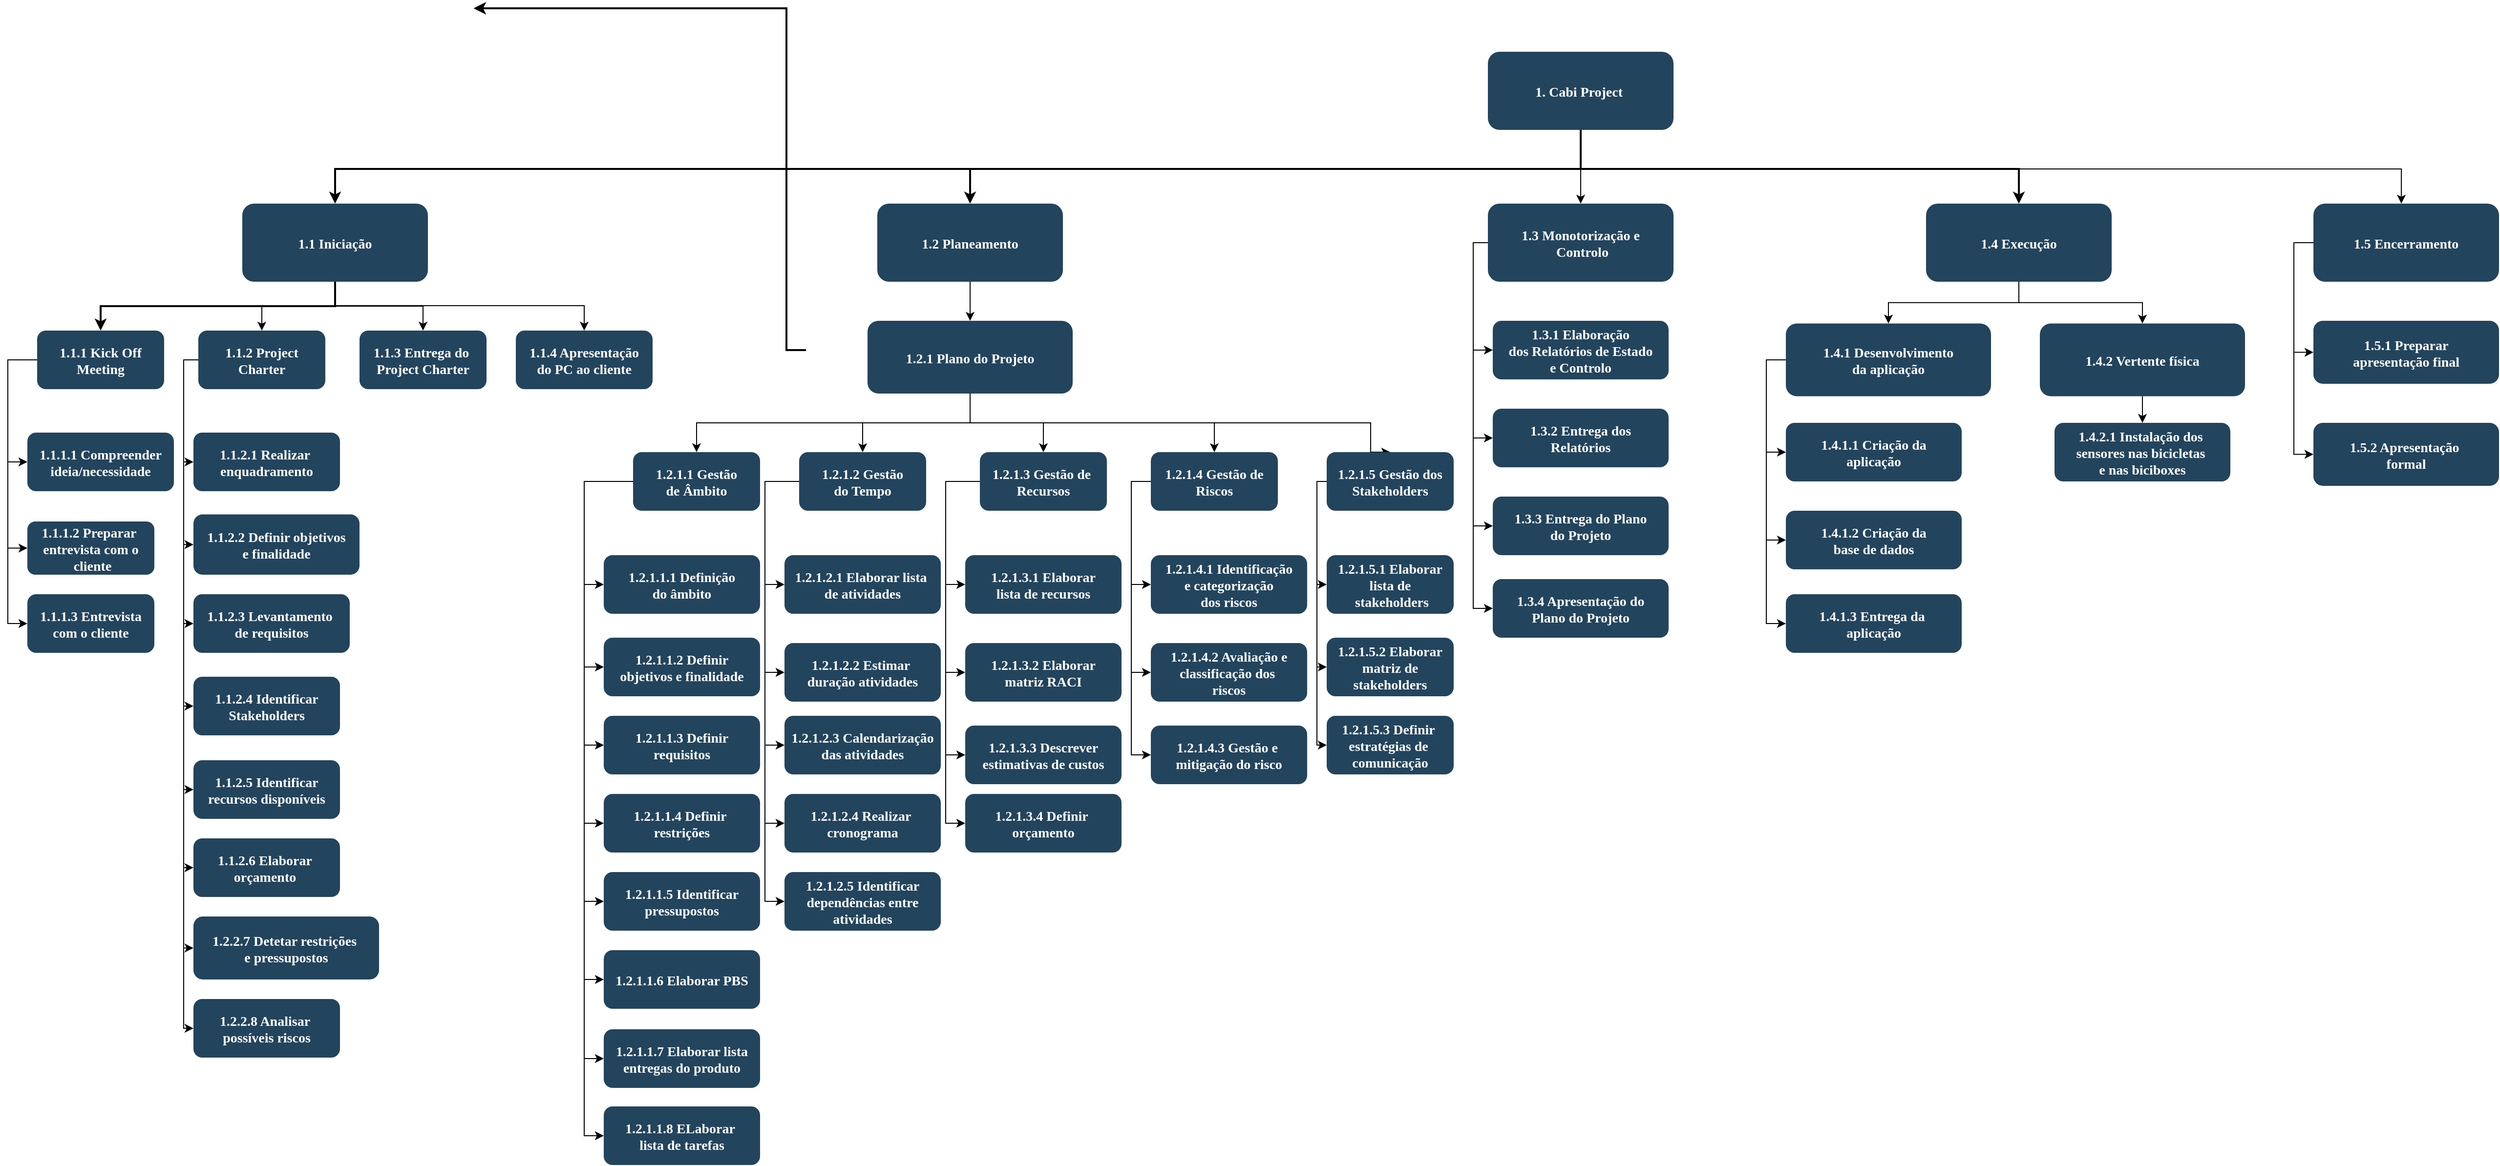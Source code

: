 <mxfile version="20.8.10" type="device"><diagram name="Page-1" id="2c0d36ab-eaac-3732-788b-9136903baeff"><mxGraphModel dx="7883.5" dy="2150" grid="1" gridSize="10" guides="1" tooltips="1" connect="1" arrows="1" fold="1" page="1" pageScale="1.5" pageWidth="1169" pageHeight="827" background="none" math="0" shadow="0"><root><mxCell id="0"/><mxCell id="1" parent="0"/><mxCell id="Doe4_CMh6vYcfHz1iTQW-128" style="edgeStyle=orthogonalEdgeStyle;rounded=0;orthogonalLoop=1;jettySize=auto;html=1;" edge="1" parent="1" source="2" target="10"><mxGeometry relative="1" as="geometry"/></mxCell><mxCell id="Doe4_CMh6vYcfHz1iTQW-129" style="edgeStyle=orthogonalEdgeStyle;rounded=0;orthogonalLoop=1;jettySize=auto;html=1;" edge="1" parent="1" source="2" target="Doe4_CMh6vYcfHz1iTQW-123"><mxGeometry relative="1" as="geometry"><Array as="points"><mxPoint x="1210" y="300"/><mxPoint x="2050" y="300"/></Array></mxGeometry></mxCell><mxCell id="2" value="1. Cabi Project " style="rounded=1;fillColor=#23445D;gradientColor=none;strokeColor=none;fontColor=#FFFFFF;fontStyle=1;fontFamily=Tahoma;fontSize=14" parent="1" vertex="1"><mxGeometry x="1115" y="180" width="190" height="80" as="geometry"/></mxCell><mxCell id="Doe4_CMh6vYcfHz1iTQW-246" style="edgeStyle=orthogonalEdgeStyle;rounded=0;orthogonalLoop=1;jettySize=auto;html=1;" edge="1" parent="1" source="4" target="Doe4_CMh6vYcfHz1iTQW-243"><mxGeometry relative="1" as="geometry"/></mxCell><mxCell id="Doe4_CMh6vYcfHz1iTQW-247" style="edgeStyle=orthogonalEdgeStyle;rounded=0;orthogonalLoop=1;jettySize=auto;html=1;" edge="1" parent="1" source="4" target="Doe4_CMh6vYcfHz1iTQW-242"><mxGeometry relative="1" as="geometry"/></mxCell><mxCell id="4" value="1.4 Execução" style="rounded=1;fillColor=#23445D;gradientColor=none;strokeColor=none;fontColor=#FFFFFF;fontStyle=1;fontFamily=Tahoma;fontSize=14" parent="1" vertex="1"><mxGeometry x="1563.5" y="335.5" width="190" height="80" as="geometry"/></mxCell><mxCell id="9" value="" style="edgeStyle=elbowEdgeStyle;elbow=vertical;strokeWidth=2;rounded=0" parent="1" source="2" target="4" edge="1"><mxGeometry x="337" y="215.5" width="100" height="100" as="geometry"><mxPoint x="337" y="315.5" as="sourcePoint"/><mxPoint x="437" y="215.5" as="targetPoint"/><Array as="points"><mxPoint x="1210" y="300"/><mxPoint x="1185" y="300"/><mxPoint x="1430" y="300"/></Array></mxGeometry></mxCell><mxCell id="Doe4_CMh6vYcfHz1iTQW-238" style="edgeStyle=orthogonalEdgeStyle;rounded=0;orthogonalLoop=1;jettySize=auto;html=1;entryX=0;entryY=0.5;entryDx=0;entryDy=0;" edge="1" parent="1" source="10" target="Doe4_CMh6vYcfHz1iTQW-237"><mxGeometry relative="1" as="geometry"><Array as="points"><mxPoint x="1100" y="375"/><mxPoint x="1100" y="750"/></Array></mxGeometry></mxCell><mxCell id="Doe4_CMh6vYcfHz1iTQW-239" style="edgeStyle=orthogonalEdgeStyle;rounded=0;orthogonalLoop=1;jettySize=auto;html=1;entryX=0;entryY=0.5;entryDx=0;entryDy=0;" edge="1" parent="1" source="10" target="41"><mxGeometry relative="1" as="geometry"><Array as="points"><mxPoint x="1100" y="375"/><mxPoint x="1100" y="485"/></Array></mxGeometry></mxCell><mxCell id="Doe4_CMh6vYcfHz1iTQW-240" style="edgeStyle=orthogonalEdgeStyle;rounded=0;orthogonalLoop=1;jettySize=auto;html=1;entryX=0;entryY=0.5;entryDx=0;entryDy=0;" edge="1" parent="1" source="10" target="42"><mxGeometry relative="1" as="geometry"><Array as="points"><mxPoint x="1100" y="375"/><mxPoint x="1100" y="576"/></Array></mxGeometry></mxCell><mxCell id="Doe4_CMh6vYcfHz1iTQW-241" style="edgeStyle=orthogonalEdgeStyle;rounded=0;orthogonalLoop=1;jettySize=auto;html=1;entryX=0;entryY=0.5;entryDx=0;entryDy=0;" edge="1" parent="1" source="10" target="43"><mxGeometry relative="1" as="geometry"><Array as="points"><mxPoint x="1100" y="375"/><mxPoint x="1100" y="666"/></Array></mxGeometry></mxCell><mxCell id="10" value="1.3 Monotorização e&#10; Controlo" style="rounded=1;fillColor=#23445D;gradientColor=none;strokeColor=none;fontColor=#FFFFFF;fontStyle=1;fontFamily=Tahoma;fontSize=14" parent="1" vertex="1"><mxGeometry x="1115" y="335.5" width="190" height="80" as="geometry"/></mxCell><mxCell id="Doe4_CMh6vYcfHz1iTQW-167" style="edgeStyle=orthogonalEdgeStyle;rounded=0;orthogonalLoop=1;jettySize=auto;html=1;" edge="1" parent="1" source="12" target="Doe4_CMh6vYcfHz1iTQW-166"><mxGeometry relative="1" as="geometry"/></mxCell><mxCell id="12" value="1.2 Planeamento" style="rounded=1;fillColor=#23445D;gradientColor=none;strokeColor=none;fontColor=#FFFFFF;fontStyle=1;fontFamily=Tahoma;fontSize=14" parent="1" vertex="1"><mxGeometry x="490.0" y="335.5" width="190" height="80" as="geometry"/></mxCell><mxCell id="Doe4_CMh6vYcfHz1iTQW-138" style="edgeStyle=orthogonalEdgeStyle;rounded=0;orthogonalLoop=1;jettySize=auto;html=1;" edge="1" parent="1" source="13" target="Doe4_CMh6vYcfHz1iTQW-137"><mxGeometry relative="1" as="geometry"><Array as="points"><mxPoint x="-65" y="440"/><mxPoint x="190" y="440"/></Array></mxGeometry></mxCell><mxCell id="Doe4_CMh6vYcfHz1iTQW-139" style="edgeStyle=orthogonalEdgeStyle;rounded=0;orthogonalLoop=1;jettySize=auto;html=1;" edge="1" parent="1" source="13" target="15"><mxGeometry relative="1" as="geometry"/></mxCell><mxCell id="Doe4_CMh6vYcfHz1iTQW-140" style="edgeStyle=orthogonalEdgeStyle;rounded=0;orthogonalLoop=1;jettySize=auto;html=1;entryX=0.5;entryY=0;entryDx=0;entryDy=0;" edge="1" parent="1" source="13" target="Doe4_CMh6vYcfHz1iTQW-136"><mxGeometry relative="1" as="geometry"/></mxCell><mxCell id="13" value="1.1 Iniciação" style="rounded=1;fillColor=#23445D;gradientColor=none;strokeColor=none;fontColor=#FFFFFF;fontStyle=1;fontFamily=Tahoma;fontSize=14" parent="1" vertex="1"><mxGeometry x="-160" y="335.5" width="190" height="80" as="geometry"/></mxCell><mxCell id="Doe4_CMh6vYcfHz1iTQW-144" style="edgeStyle=orthogonalEdgeStyle;rounded=0;orthogonalLoop=1;jettySize=auto;html=1;entryX=0;entryY=0.5;entryDx=0;entryDy=0;" edge="1" parent="1" source="14" target="Doe4_CMh6vYcfHz1iTQW-142"><mxGeometry relative="1" as="geometry"><Array as="points"><mxPoint x="-400" y="495"/><mxPoint x="-400" y="765"/></Array></mxGeometry></mxCell><mxCell id="Doe4_CMh6vYcfHz1iTQW-146" style="edgeStyle=orthogonalEdgeStyle;rounded=0;orthogonalLoop=1;jettySize=auto;html=1;entryX=0;entryY=0.5;entryDx=0;entryDy=0;" edge="1" parent="1" source="14" target="Doe4_CMh6vYcfHz1iTQW-141"><mxGeometry relative="1" as="geometry"><Array as="points"><mxPoint x="-400" y="495"/><mxPoint x="-400" y="600"/></Array></mxGeometry></mxCell><mxCell id="Doe4_CMh6vYcfHz1iTQW-147" style="edgeStyle=orthogonalEdgeStyle;rounded=0;orthogonalLoop=1;jettySize=auto;html=1;entryX=0;entryY=0.5;entryDx=0;entryDy=0;" edge="1" parent="1" source="14" target="Doe4_CMh6vYcfHz1iTQW-143"><mxGeometry relative="1" as="geometry"><Array as="points"><mxPoint x="-400" y="496"/><mxPoint x="-400" y="688"/></Array></mxGeometry></mxCell><mxCell id="14" value="1.1.1 Kick Off &#10;Meeting" style="rounded=1;fillColor=#23445D;gradientColor=none;strokeColor=none;fontColor=#FFFFFF;fontStyle=1;fontFamily=Tahoma;fontSize=14" parent="1" vertex="1"><mxGeometry x="-370" y="465.5" width="130" height="60" as="geometry"/></mxCell><mxCell id="Doe4_CMh6vYcfHz1iTQW-156" style="edgeStyle=orthogonalEdgeStyle;rounded=0;orthogonalLoop=1;jettySize=auto;html=1;entryX=0;entryY=0.5;entryDx=0;entryDy=0;" edge="1" parent="1" source="15" target="Doe4_CMh6vYcfHz1iTQW-148"><mxGeometry relative="1" as="geometry"><Array as="points"><mxPoint x="-220" y="496"/><mxPoint x="-220" y="600"/></Array></mxGeometry></mxCell><mxCell id="Doe4_CMh6vYcfHz1iTQW-157" style="edgeStyle=orthogonalEdgeStyle;rounded=0;orthogonalLoop=1;jettySize=auto;html=1;entryX=0;entryY=0.5;entryDx=0;entryDy=0;" edge="1" parent="1" source="15" target="Doe4_CMh6vYcfHz1iTQW-149"><mxGeometry relative="1" as="geometry"><Array as="points"><mxPoint x="-220" y="496"/><mxPoint x="-220" y="685"/></Array></mxGeometry></mxCell><mxCell id="Doe4_CMh6vYcfHz1iTQW-158" style="edgeStyle=orthogonalEdgeStyle;rounded=0;orthogonalLoop=1;jettySize=auto;html=1;entryX=0;entryY=0.5;entryDx=0;entryDy=0;" edge="1" parent="1" source="15" target="Doe4_CMh6vYcfHz1iTQW-150"><mxGeometry relative="1" as="geometry"><Array as="points"><mxPoint x="-220" y="496"/><mxPoint x="-220" y="766"/></Array></mxGeometry></mxCell><mxCell id="Doe4_CMh6vYcfHz1iTQW-159" style="edgeStyle=orthogonalEdgeStyle;rounded=0;orthogonalLoop=1;jettySize=auto;html=1;entryX=0;entryY=0.5;entryDx=0;entryDy=0;" edge="1" parent="1" source="15" target="Doe4_CMh6vYcfHz1iTQW-151"><mxGeometry relative="1" as="geometry"><Array as="points"><mxPoint x="-220" y="496"/><mxPoint x="-220" y="850"/></Array></mxGeometry></mxCell><mxCell id="Doe4_CMh6vYcfHz1iTQW-160" style="edgeStyle=orthogonalEdgeStyle;rounded=0;orthogonalLoop=1;jettySize=auto;html=1;entryX=0;entryY=0.5;entryDx=0;entryDy=0;" edge="1" parent="1" source="15" target="Doe4_CMh6vYcfHz1iTQW-152"><mxGeometry relative="1" as="geometry"><Array as="points"><mxPoint x="-220" y="496"/><mxPoint x="-220" y="936"/></Array></mxGeometry></mxCell><mxCell id="Doe4_CMh6vYcfHz1iTQW-161" style="edgeStyle=orthogonalEdgeStyle;rounded=0;orthogonalLoop=1;jettySize=auto;html=1;entryX=0;entryY=0.5;entryDx=0;entryDy=0;" edge="1" parent="1" source="15" target="Doe4_CMh6vYcfHz1iTQW-153"><mxGeometry relative="1" as="geometry"><Array as="points"><mxPoint x="-220" y="496"/><mxPoint x="-220" y="1016"/></Array></mxGeometry></mxCell><mxCell id="Doe4_CMh6vYcfHz1iTQW-162" style="edgeStyle=orthogonalEdgeStyle;rounded=0;orthogonalLoop=1;jettySize=auto;html=1;entryX=0;entryY=0.5;entryDx=0;entryDy=0;" edge="1" parent="1" source="15" target="Doe4_CMh6vYcfHz1iTQW-154"><mxGeometry relative="1" as="geometry"><Array as="points"><mxPoint x="-220" y="496"/><mxPoint x="-220" y="1098"/></Array></mxGeometry></mxCell><mxCell id="Doe4_CMh6vYcfHz1iTQW-163" style="edgeStyle=orthogonalEdgeStyle;rounded=0;orthogonalLoop=1;jettySize=auto;html=1;entryX=0;entryY=0.5;entryDx=0;entryDy=0;" edge="1" parent="1" source="15" target="Doe4_CMh6vYcfHz1iTQW-155"><mxGeometry relative="1" as="geometry"><Array as="points"><mxPoint x="-220" y="496"/><mxPoint x="-220" y="1180"/></Array></mxGeometry></mxCell><mxCell id="15" value="1.1.2 Project &#10;Charter" style="rounded=1;fillColor=#23445D;gradientColor=none;strokeColor=none;fontColor=#FFFFFF;fontStyle=1;fontFamily=Tahoma;fontSize=14" parent="1" vertex="1"><mxGeometry x="-205" y="465.5" width="130" height="60" as="geometry"/></mxCell><mxCell id="41" value="1.3.1 Elaboração&#10;dos Relatórios de Estado&#10;e Controlo" style="rounded=1;fillColor=#23445D;gradientColor=none;strokeColor=none;fontColor=#FFFFFF;fontStyle=1;fontFamily=Tahoma;fontSize=14" parent="1" vertex="1"><mxGeometry x="1120" y="455.5" width="180" height="60" as="geometry"/></mxCell><mxCell id="42" value="1.3.2 Entrega dos&#10;Relatórios" style="rounded=1;fillColor=#23445D;gradientColor=none;strokeColor=none;fontColor=#FFFFFF;fontStyle=1;fontFamily=Tahoma;fontSize=14" parent="1" vertex="1"><mxGeometry x="1120" y="545.5" width="180" height="60" as="geometry"/></mxCell><mxCell id="43" value="1.3.3 Entrega do Plano&#10;do Projeto" style="rounded=1;fillColor=#23445D;gradientColor=none;strokeColor=none;fontColor=#FFFFFF;fontStyle=1;fontFamily=Tahoma;fontSize=14" parent="1" vertex="1"><mxGeometry x="1120" y="635.5" width="180" height="60" as="geometry"/></mxCell><mxCell id="59" value="" style="edgeStyle=elbowEdgeStyle;elbow=vertical;strokeWidth=2;rounded=0" parent="1" source="2" target="12" edge="1"><mxGeometry x="347" y="225.5" width="100" height="100" as="geometry"><mxPoint x="862.0" y="275.5" as="sourcePoint"/><mxPoint x="1467.0" y="345.5" as="targetPoint"/><Array as="points"><mxPoint x="1070" y="300"/></Array></mxGeometry></mxCell><mxCell id="61" value="" style="edgeStyle=elbowEdgeStyle;elbow=vertical;strokeWidth=2;rounded=0" parent="1" target="13" edge="1"><mxGeometry x="-23" y="135.5" width="100" height="100" as="geometry"><mxPoint x="1210" y="280" as="sourcePoint"/><mxPoint x="77" y="135.5" as="targetPoint"/><Array as="points"><mxPoint x="1185" y="300"/></Array></mxGeometry></mxCell><mxCell id="62" value="" style="edgeStyle=elbowEdgeStyle;elbow=vertical;strokeWidth=2;rounded=0" parent="1" source="13" target="14" edge="1"><mxGeometry x="-23" y="135.5" width="100" height="100" as="geometry"><mxPoint x="-23" y="235.5" as="sourcePoint"/><mxPoint x="77" y="135.5" as="targetPoint"/></mxGeometry></mxCell><mxCell id="70" value="" style="edgeStyle=elbowEdgeStyle;elbow=horizontal;strokeWidth=2;rounded=0" parent="1" target="26" edge="1"><mxGeometry x="-23" y="135.5" width="100" height="100" as="geometry"><mxPoint x="417" y="485.5" as="sourcePoint"/><mxPoint x="77" y="135.5" as="targetPoint"/><Array as="points"><mxPoint x="397" y="535.5"/></Array></mxGeometry></mxCell><mxCell id="71" value="" style="edgeStyle=elbowEdgeStyle;elbow=horizontal;strokeWidth=2;rounded=0" parent="1" target="27" edge="1"><mxGeometry x="-23" y="135.5" width="100" height="100" as="geometry"><mxPoint x="417" y="485.5" as="sourcePoint"/><mxPoint x="77" y="135.5" as="targetPoint"/><Array as="points"><mxPoint x="397" y="575.5"/></Array></mxGeometry></mxCell><mxCell id="72" value="" style="edgeStyle=elbowEdgeStyle;elbow=horizontal;strokeWidth=2;rounded=0" parent="1" target="28" edge="1"><mxGeometry x="-23" y="135.5" width="100" height="100" as="geometry"><mxPoint x="417" y="485.5" as="sourcePoint"/><mxPoint x="77" y="135.5" as="targetPoint"/><Array as="points"><mxPoint x="397" y="615.5"/></Array></mxGeometry></mxCell><mxCell id="Doe4_CMh6vYcfHz1iTQW-259" style="edgeStyle=orthogonalEdgeStyle;rounded=0;orthogonalLoop=1;jettySize=auto;html=1;entryX=0;entryY=0.5;entryDx=0;entryDy=0;" edge="1" parent="1" source="Doe4_CMh6vYcfHz1iTQW-123" target="Doe4_CMh6vYcfHz1iTQW-256"><mxGeometry relative="1" as="geometry"><Array as="points"><mxPoint x="1940" y="375"/><mxPoint x="1940" y="488"/></Array></mxGeometry></mxCell><mxCell id="Doe4_CMh6vYcfHz1iTQW-260" style="edgeStyle=orthogonalEdgeStyle;rounded=0;orthogonalLoop=1;jettySize=auto;html=1;entryX=0;entryY=0.5;entryDx=0;entryDy=0;" edge="1" parent="1" source="Doe4_CMh6vYcfHz1iTQW-123" target="Doe4_CMh6vYcfHz1iTQW-258"><mxGeometry relative="1" as="geometry"><Array as="points"><mxPoint x="1940" y="375"/><mxPoint x="1940" y="592"/></Array></mxGeometry></mxCell><mxCell id="Doe4_CMh6vYcfHz1iTQW-123" value="1.5 Encerramento" style="rounded=1;fillColor=#23445D;gradientColor=none;strokeColor=none;fontColor=#FFFFFF;fontStyle=1;fontFamily=Tahoma;fontSize=14" vertex="1" parent="1"><mxGeometry x="1960.0" y="335.5" width="190" height="80" as="geometry"/></mxCell><mxCell id="Doe4_CMh6vYcfHz1iTQW-136" value="1.1.3 Entrega do &#10;Project Charter" style="rounded=1;fillColor=#23445D;gradientColor=none;strokeColor=none;fontColor=#FFFFFF;fontStyle=1;fontFamily=Tahoma;fontSize=14" vertex="1" parent="1"><mxGeometry x="-40" y="465.5" width="130" height="60" as="geometry"/></mxCell><mxCell id="Doe4_CMh6vYcfHz1iTQW-137" value="1.1.4 Apresentação&#10;do PC ao cliente" style="rounded=1;fillColor=#23445D;gradientColor=none;strokeColor=none;fontColor=#FFFFFF;fontStyle=1;fontFamily=Tahoma;fontSize=14" vertex="1" parent="1"><mxGeometry x="120" y="465.5" width="140" height="60" as="geometry"/></mxCell><mxCell id="Doe4_CMh6vYcfHz1iTQW-141" value="1.1.1.1 Compreender&#10;ideia/necessidade" style="rounded=1;fillColor=#23445D;gradientColor=none;strokeColor=none;fontColor=#FFFFFF;fontStyle=1;fontFamily=Tahoma;fontSize=14" vertex="1" parent="1"><mxGeometry x="-380" y="570" width="150" height="60" as="geometry"/></mxCell><mxCell id="Doe4_CMh6vYcfHz1iTQW-142" value="1.1.1.3 Entrevista&#10;com o cliente" style="rounded=1;fillColor=#23445D;gradientColor=none;strokeColor=none;fontColor=#FFFFFF;fontStyle=1;fontFamily=Tahoma;fontSize=14" vertex="1" parent="1"><mxGeometry x="-380" y="735.5" width="130" height="60" as="geometry"/></mxCell><mxCell id="Doe4_CMh6vYcfHz1iTQW-143" value="1.1.1.2 Preparar &#10;entrevista com o&#10; cliente" style="rounded=1;fillColor=#23445D;gradientColor=none;strokeColor=none;fontColor=#FFFFFF;fontStyle=1;fontFamily=Tahoma;fontSize=14" vertex="1" parent="1"><mxGeometry x="-380" y="661" width="130" height="54.5" as="geometry"/></mxCell><mxCell id="Doe4_CMh6vYcfHz1iTQW-148" value="1.1.2.1 Realizar &#10;enquadramento" style="rounded=1;fillColor=#23445D;gradientColor=none;strokeColor=none;fontColor=#FFFFFF;fontStyle=1;fontFamily=Tahoma;fontSize=14" vertex="1" parent="1"><mxGeometry x="-210" y="570" width="150" height="60" as="geometry"/></mxCell><mxCell id="Doe4_CMh6vYcfHz1iTQW-149" value="1.1.2.2 Definir objetivos&#10;e finalidade" style="rounded=1;fillColor=#23445D;gradientColor=none;strokeColor=none;fontColor=#FFFFFF;fontStyle=1;fontFamily=Tahoma;fontSize=14" vertex="1" parent="1"><mxGeometry x="-210" y="653.75" width="170" height="61.75" as="geometry"/></mxCell><mxCell id="Doe4_CMh6vYcfHz1iTQW-150" value="1.1.2.3 Levantamento &#10;de requisitos" style="rounded=1;fillColor=#23445D;gradientColor=none;strokeColor=none;fontColor=#FFFFFF;fontStyle=1;fontFamily=Tahoma;fontSize=14" vertex="1" parent="1"><mxGeometry x="-210" y="735.5" width="160" height="60" as="geometry"/></mxCell><mxCell id="Doe4_CMh6vYcfHz1iTQW-151" value="1.1.2.4 Identificar&#10;Stakeholders" style="rounded=1;fillColor=#23445D;gradientColor=none;strokeColor=none;fontColor=#FFFFFF;fontStyle=1;fontFamily=Tahoma;fontSize=14" vertex="1" parent="1"><mxGeometry x="-210" y="820" width="150" height="60" as="geometry"/></mxCell><mxCell id="Doe4_CMh6vYcfHz1iTQW-152" value="1.1.2.5 Identificar&#10;recursos disponíveis" style="rounded=1;fillColor=#23445D;gradientColor=none;strokeColor=none;fontColor=#FFFFFF;fontStyle=1;fontFamily=Tahoma;fontSize=14" vertex="1" parent="1"><mxGeometry x="-210" y="905.5" width="150" height="60" as="geometry"/></mxCell><mxCell id="Doe4_CMh6vYcfHz1iTQW-153" value="1.1.2.6 Elaborar &#10;orçamento " style="rounded=1;fillColor=#23445D;gradientColor=none;strokeColor=none;fontColor=#FFFFFF;fontStyle=1;fontFamily=Tahoma;fontSize=14" vertex="1" parent="1"><mxGeometry x="-210" y="985.5" width="150" height="60" as="geometry"/></mxCell><mxCell id="Doe4_CMh6vYcfHz1iTQW-154" value="1.2.2.7 Detetar restrições &#10;e pressupostos" style="rounded=1;fillColor=#23445D;gradientColor=none;strokeColor=none;fontColor=#FFFFFF;fontStyle=1;fontFamily=Tahoma;fontSize=14" vertex="1" parent="1"><mxGeometry x="-210" y="1065.5" width="190" height="64.5" as="geometry"/></mxCell><mxCell id="Doe4_CMh6vYcfHz1iTQW-155" value="1.2.2.8 Analisar &#10;possíveis riscos" style="rounded=1;fillColor=#23445D;gradientColor=none;strokeColor=none;fontColor=#FFFFFF;fontStyle=1;fontFamily=Tahoma;fontSize=14" vertex="1" parent="1"><mxGeometry x="-210" y="1150" width="150" height="60" as="geometry"/></mxCell><mxCell id="Doe4_CMh6vYcfHz1iTQW-174" style="edgeStyle=orthogonalEdgeStyle;rounded=0;orthogonalLoop=1;jettySize=auto;html=1;entryX=0.5;entryY=0;entryDx=0;entryDy=0;" edge="1" parent="1" source="Doe4_CMh6vYcfHz1iTQW-166" target="Doe4_CMh6vYcfHz1iTQW-173"><mxGeometry relative="1" as="geometry"><Array as="points"><mxPoint x="585" y="560"/><mxPoint x="305" y="560"/></Array></mxGeometry></mxCell><mxCell id="Doe4_CMh6vYcfHz1iTQW-176" style="edgeStyle=orthogonalEdgeStyle;rounded=0;orthogonalLoop=1;jettySize=auto;html=1;entryX=0.5;entryY=0;entryDx=0;entryDy=0;" edge="1" parent="1" source="Doe4_CMh6vYcfHz1iTQW-166" target="Doe4_CMh6vYcfHz1iTQW-168"><mxGeometry relative="1" as="geometry"/></mxCell><mxCell id="Doe4_CMh6vYcfHz1iTQW-177" style="edgeStyle=orthogonalEdgeStyle;rounded=0;orthogonalLoop=1;jettySize=auto;html=1;entryX=0.5;entryY=0;entryDx=0;entryDy=0;" edge="1" parent="1" source="Doe4_CMh6vYcfHz1iTQW-166" target="Doe4_CMh6vYcfHz1iTQW-169"><mxGeometry relative="1" as="geometry"/></mxCell><mxCell id="Doe4_CMh6vYcfHz1iTQW-214" style="edgeStyle=orthogonalEdgeStyle;rounded=0;orthogonalLoop=1;jettySize=auto;html=1;" edge="1" parent="1" source="Doe4_CMh6vYcfHz1iTQW-166" target="Doe4_CMh6vYcfHz1iTQW-170"><mxGeometry relative="1" as="geometry"><Array as="points"><mxPoint x="585" y="560"/><mxPoint x="835" y="560"/></Array></mxGeometry></mxCell><mxCell id="Doe4_CMh6vYcfHz1iTQW-215" style="edgeStyle=orthogonalEdgeStyle;rounded=0;orthogonalLoop=1;jettySize=auto;html=1;entryX=0.5;entryY=0;entryDx=0;entryDy=0;" edge="1" parent="1" source="Doe4_CMh6vYcfHz1iTQW-166" target="Doe4_CMh6vYcfHz1iTQW-171"><mxGeometry relative="1" as="geometry"><Array as="points"><mxPoint x="585" y="560"/><mxPoint x="995" y="560"/></Array></mxGeometry></mxCell><mxCell id="Doe4_CMh6vYcfHz1iTQW-166" value="1.2.1 Plano do Projeto" style="rounded=1;fillColor=#23445D;gradientColor=none;strokeColor=none;fontColor=#FFFFFF;fontStyle=1;fontFamily=Tahoma;fontSize=14" vertex="1" parent="1"><mxGeometry x="480" y="455.5" width="210" height="74.5" as="geometry"/></mxCell><mxCell id="Doe4_CMh6vYcfHz1iTQW-204" style="edgeStyle=orthogonalEdgeStyle;rounded=0;orthogonalLoop=1;jettySize=auto;html=1;entryX=0;entryY=0.5;entryDx=0;entryDy=0;" edge="1" parent="1" source="Doe4_CMh6vYcfHz1iTQW-168" target="Doe4_CMh6vYcfHz1iTQW-198"><mxGeometry relative="1" as="geometry"><Array as="points"><mxPoint x="375" y="620"/><mxPoint x="375" y="726"/></Array></mxGeometry></mxCell><mxCell id="Doe4_CMh6vYcfHz1iTQW-205" style="edgeStyle=orthogonalEdgeStyle;rounded=0;orthogonalLoop=1;jettySize=auto;html=1;entryX=0;entryY=0.5;entryDx=0;entryDy=0;" edge="1" parent="1" source="Doe4_CMh6vYcfHz1iTQW-168" target="Doe4_CMh6vYcfHz1iTQW-202"><mxGeometry relative="1" as="geometry"><Array as="points"><mxPoint x="375" y="620"/><mxPoint x="375" y="816"/></Array></mxGeometry></mxCell><mxCell id="Doe4_CMh6vYcfHz1iTQW-206" style="edgeStyle=orthogonalEdgeStyle;rounded=0;orthogonalLoop=1;jettySize=auto;html=1;entryX=0;entryY=0.5;entryDx=0;entryDy=0;" edge="1" parent="1" source="Doe4_CMh6vYcfHz1iTQW-168" target="Doe4_CMh6vYcfHz1iTQW-201"><mxGeometry relative="1" as="geometry"><Array as="points"><mxPoint x="375" y="620"/><mxPoint x="375" y="890"/></Array></mxGeometry></mxCell><mxCell id="Doe4_CMh6vYcfHz1iTQW-207" style="edgeStyle=orthogonalEdgeStyle;rounded=0;orthogonalLoop=1;jettySize=auto;html=1;entryX=0;entryY=0.5;entryDx=0;entryDy=0;" edge="1" parent="1" source="Doe4_CMh6vYcfHz1iTQW-168" target="Doe4_CMh6vYcfHz1iTQW-200"><mxGeometry relative="1" as="geometry"><Array as="points"><mxPoint x="375" y="620"/><mxPoint x="375" y="970"/></Array></mxGeometry></mxCell><mxCell id="Doe4_CMh6vYcfHz1iTQW-208" style="edgeStyle=orthogonalEdgeStyle;rounded=0;orthogonalLoop=1;jettySize=auto;html=1;entryX=0;entryY=0.5;entryDx=0;entryDy=0;" edge="1" parent="1" source="Doe4_CMh6vYcfHz1iTQW-168" target="Doe4_CMh6vYcfHz1iTQW-199"><mxGeometry relative="1" as="geometry"><Array as="points"><mxPoint x="375" y="620"/><mxPoint x="375" y="1050"/></Array></mxGeometry></mxCell><mxCell id="Doe4_CMh6vYcfHz1iTQW-168" value="1.2.1.2 Gestão&#10;do Tempo" style="rounded=1;fillColor=#23445D;gradientColor=none;strokeColor=none;fontColor=#FFFFFF;fontStyle=1;fontFamily=Tahoma;fontSize=14" vertex="1" parent="1"><mxGeometry x="410" y="590" width="130" height="60" as="geometry"/></mxCell><mxCell id="Doe4_CMh6vYcfHz1iTQW-216" style="edgeStyle=orthogonalEdgeStyle;rounded=0;orthogonalLoop=1;jettySize=auto;html=1;entryX=0;entryY=0.5;entryDx=0;entryDy=0;" edge="1" parent="1" source="Doe4_CMh6vYcfHz1iTQW-169" target="Doe4_CMh6vYcfHz1iTQW-212"><mxGeometry relative="1" as="geometry"><Array as="points"><mxPoint x="560" y="620"/><mxPoint x="560" y="726"/></Array></mxGeometry></mxCell><mxCell id="Doe4_CMh6vYcfHz1iTQW-217" style="edgeStyle=orthogonalEdgeStyle;rounded=0;orthogonalLoop=1;jettySize=auto;html=1;entryX=0;entryY=0.5;entryDx=0;entryDy=0;" edge="1" parent="1" source="Doe4_CMh6vYcfHz1iTQW-169" target="Doe4_CMh6vYcfHz1iTQW-211"><mxGeometry relative="1" as="geometry"><Array as="points"><mxPoint x="560" y="620"/><mxPoint x="560" y="816"/></Array></mxGeometry></mxCell><mxCell id="Doe4_CMh6vYcfHz1iTQW-219" style="edgeStyle=orthogonalEdgeStyle;rounded=0;orthogonalLoop=1;jettySize=auto;html=1;entryX=0;entryY=0.5;entryDx=0;entryDy=0;" edge="1" parent="1" source="Doe4_CMh6vYcfHz1iTQW-169" target="Doe4_CMh6vYcfHz1iTQW-210"><mxGeometry relative="1" as="geometry"><Array as="points"><mxPoint x="560" y="620"/><mxPoint x="560" y="900"/></Array></mxGeometry></mxCell><mxCell id="Doe4_CMh6vYcfHz1iTQW-220" style="edgeStyle=orthogonalEdgeStyle;rounded=0;orthogonalLoop=1;jettySize=auto;html=1;entryX=0;entryY=0.5;entryDx=0;entryDy=0;" edge="1" parent="1" source="Doe4_CMh6vYcfHz1iTQW-169" target="Doe4_CMh6vYcfHz1iTQW-209"><mxGeometry relative="1" as="geometry"><Array as="points"><mxPoint x="560" y="620"/><mxPoint x="560" y="970"/></Array></mxGeometry></mxCell><mxCell id="Doe4_CMh6vYcfHz1iTQW-169" value="1.2.1.3 Gestão de &#10;Recursos" style="rounded=1;fillColor=#23445D;gradientColor=none;strokeColor=none;fontColor=#FFFFFF;fontStyle=1;fontFamily=Tahoma;fontSize=14" vertex="1" parent="1"><mxGeometry x="595" y="590" width="130" height="60" as="geometry"/></mxCell><mxCell id="Doe4_CMh6vYcfHz1iTQW-224" style="edgeStyle=orthogonalEdgeStyle;rounded=0;orthogonalLoop=1;jettySize=auto;html=1;entryX=0;entryY=0.5;entryDx=0;entryDy=0;" edge="1" parent="1" source="Doe4_CMh6vYcfHz1iTQW-170" target="Doe4_CMh6vYcfHz1iTQW-223"><mxGeometry relative="1" as="geometry"><Array as="points"><mxPoint x="750" y="620"/><mxPoint x="750" y="726"/></Array></mxGeometry></mxCell><mxCell id="Doe4_CMh6vYcfHz1iTQW-225" style="edgeStyle=orthogonalEdgeStyle;rounded=0;orthogonalLoop=1;jettySize=auto;html=1;entryX=0;entryY=0.5;entryDx=0;entryDy=0;" edge="1" parent="1" source="Doe4_CMh6vYcfHz1iTQW-170" target="Doe4_CMh6vYcfHz1iTQW-222"><mxGeometry relative="1" as="geometry"><Array as="points"><mxPoint x="750" y="620"/><mxPoint x="750" y="816"/></Array></mxGeometry></mxCell><mxCell id="Doe4_CMh6vYcfHz1iTQW-227" style="edgeStyle=orthogonalEdgeStyle;rounded=0;orthogonalLoop=1;jettySize=auto;html=1;entryX=0;entryY=0.5;entryDx=0;entryDy=0;" edge="1" parent="1" source="Doe4_CMh6vYcfHz1iTQW-170" target="Doe4_CMh6vYcfHz1iTQW-221"><mxGeometry relative="1" as="geometry"><Array as="points"><mxPoint x="750" y="620"/><mxPoint x="750" y="900"/></Array></mxGeometry></mxCell><mxCell id="Doe4_CMh6vYcfHz1iTQW-170" value="1.2.1.4 Gestão de&#10;Riscos" style="rounded=1;fillColor=#23445D;gradientColor=none;strokeColor=none;fontColor=#FFFFFF;fontStyle=1;fontFamily=Tahoma;fontSize=14" vertex="1" parent="1"><mxGeometry x="770" y="590" width="130" height="60" as="geometry"/></mxCell><mxCell id="Doe4_CMh6vYcfHz1iTQW-232" style="edgeStyle=orthogonalEdgeStyle;rounded=0;orthogonalLoop=1;jettySize=auto;html=1;entryX=0;entryY=0.5;entryDx=0;entryDy=0;" edge="1" parent="1" source="Doe4_CMh6vYcfHz1iTQW-171" target="Doe4_CMh6vYcfHz1iTQW-228"><mxGeometry relative="1" as="geometry"><Array as="points"><mxPoint x="940" y="620"/><mxPoint x="940" y="726"/></Array></mxGeometry></mxCell><mxCell id="Doe4_CMh6vYcfHz1iTQW-233" style="edgeStyle=orthogonalEdgeStyle;rounded=0;orthogonalLoop=1;jettySize=auto;html=1;entryX=0;entryY=0.5;entryDx=0;entryDy=0;" edge="1" parent="1" source="Doe4_CMh6vYcfHz1iTQW-171" target="Doe4_CMh6vYcfHz1iTQW-229"><mxGeometry relative="1" as="geometry"><Array as="points"><mxPoint x="940" y="620"/><mxPoint x="940" y="810"/></Array></mxGeometry></mxCell><mxCell id="Doe4_CMh6vYcfHz1iTQW-235" style="edgeStyle=orthogonalEdgeStyle;rounded=0;orthogonalLoop=1;jettySize=auto;html=1;entryX=0;entryY=0.5;entryDx=0;entryDy=0;" edge="1" parent="1" source="Doe4_CMh6vYcfHz1iTQW-171" target="Doe4_CMh6vYcfHz1iTQW-230"><mxGeometry relative="1" as="geometry"><Array as="points"><mxPoint x="940" y="620"/><mxPoint x="940" y="890"/></Array></mxGeometry></mxCell><mxCell id="Doe4_CMh6vYcfHz1iTQW-171" value="1.2.1.5 Gestão dos&#10;Stakeholders" style="rounded=1;fillColor=#23445D;gradientColor=none;strokeColor=none;fontColor=#FFFFFF;fontStyle=1;fontFamily=Tahoma;fontSize=14" vertex="1" parent="1"><mxGeometry x="950" y="590" width="130" height="60" as="geometry"/></mxCell><mxCell id="Doe4_CMh6vYcfHz1iTQW-189" style="edgeStyle=orthogonalEdgeStyle;rounded=0;orthogonalLoop=1;jettySize=auto;html=1;entryX=0;entryY=0.5;entryDx=0;entryDy=0;" edge="1" parent="1" source="Doe4_CMh6vYcfHz1iTQW-173" target="Doe4_CMh6vYcfHz1iTQW-180"><mxGeometry relative="1" as="geometry"><Array as="points"><mxPoint x="190" y="620"/><mxPoint x="190" y="726"/></Array></mxGeometry></mxCell><mxCell id="Doe4_CMh6vYcfHz1iTQW-191" style="edgeStyle=orthogonalEdgeStyle;rounded=0;orthogonalLoop=1;jettySize=auto;html=1;entryX=0;entryY=0.5;entryDx=0;entryDy=0;" edge="1" parent="1" source="Doe4_CMh6vYcfHz1iTQW-173" target="Doe4_CMh6vYcfHz1iTQW-181"><mxGeometry relative="1" as="geometry"><Array as="points"><mxPoint x="190" y="620"/><mxPoint x="190" y="810"/></Array></mxGeometry></mxCell><mxCell id="Doe4_CMh6vYcfHz1iTQW-192" style="edgeStyle=orthogonalEdgeStyle;rounded=0;orthogonalLoop=1;jettySize=auto;html=1;entryX=0;entryY=0.5;entryDx=0;entryDy=0;" edge="1" parent="1" source="Doe4_CMh6vYcfHz1iTQW-173" target="Doe4_CMh6vYcfHz1iTQW-182"><mxGeometry relative="1" as="geometry"><Array as="points"><mxPoint x="190" y="620"/><mxPoint x="190" y="890"/></Array></mxGeometry></mxCell><mxCell id="Doe4_CMh6vYcfHz1iTQW-193" style="edgeStyle=orthogonalEdgeStyle;rounded=0;orthogonalLoop=1;jettySize=auto;html=1;entryX=0;entryY=0.5;entryDx=0;entryDy=0;" edge="1" parent="1" source="Doe4_CMh6vYcfHz1iTQW-173" target="Doe4_CMh6vYcfHz1iTQW-183"><mxGeometry relative="1" as="geometry"><Array as="points"><mxPoint x="190" y="620"/><mxPoint x="190" y="970"/></Array></mxGeometry></mxCell><mxCell id="Doe4_CMh6vYcfHz1iTQW-194" style="edgeStyle=orthogonalEdgeStyle;rounded=0;orthogonalLoop=1;jettySize=auto;html=1;entryX=0;entryY=0.5;entryDx=0;entryDy=0;" edge="1" parent="1" source="Doe4_CMh6vYcfHz1iTQW-173" target="Doe4_CMh6vYcfHz1iTQW-184"><mxGeometry relative="1" as="geometry"><Array as="points"><mxPoint x="190" y="620"/><mxPoint x="190" y="1050"/></Array></mxGeometry></mxCell><mxCell id="Doe4_CMh6vYcfHz1iTQW-195" style="edgeStyle=orthogonalEdgeStyle;rounded=0;orthogonalLoop=1;jettySize=auto;html=1;entryX=0;entryY=0.5;entryDx=0;entryDy=0;" edge="1" parent="1" source="Doe4_CMh6vYcfHz1iTQW-173" target="Doe4_CMh6vYcfHz1iTQW-185"><mxGeometry relative="1" as="geometry"><Array as="points"><mxPoint x="190" y="620"/><mxPoint x="190" y="1130"/></Array></mxGeometry></mxCell><mxCell id="Doe4_CMh6vYcfHz1iTQW-196" style="edgeStyle=orthogonalEdgeStyle;rounded=0;orthogonalLoop=1;jettySize=auto;html=1;entryX=0;entryY=0.5;entryDx=0;entryDy=0;" edge="1" parent="1" source="Doe4_CMh6vYcfHz1iTQW-173" target="Doe4_CMh6vYcfHz1iTQW-187"><mxGeometry relative="1" as="geometry"><Array as="points"><mxPoint x="190" y="620"/><mxPoint x="190" y="1211"/></Array></mxGeometry></mxCell><mxCell id="Doe4_CMh6vYcfHz1iTQW-197" style="edgeStyle=orthogonalEdgeStyle;rounded=0;orthogonalLoop=1;jettySize=auto;html=1;entryX=0;entryY=0.5;entryDx=0;entryDy=0;" edge="1" parent="1" source="Doe4_CMh6vYcfHz1iTQW-173" target="Doe4_CMh6vYcfHz1iTQW-186"><mxGeometry relative="1" as="geometry"><Array as="points"><mxPoint x="190" y="620"/><mxPoint x="190" y="1290"/></Array></mxGeometry></mxCell><mxCell id="Doe4_CMh6vYcfHz1iTQW-173" value="1.2.1.1 Gestão&#10;de Âmbito" style="rounded=1;fillColor=#23445D;gradientColor=none;strokeColor=none;fontColor=#FFFFFF;fontStyle=1;fontFamily=Tahoma;fontSize=14" vertex="1" parent="1"><mxGeometry x="240" y="590" width="130" height="60" as="geometry"/></mxCell><mxCell id="Doe4_CMh6vYcfHz1iTQW-180" value="1.2.1.1.1 Definição&#10;do âmbito" style="rounded=1;fillColor=#23445D;gradientColor=none;strokeColor=none;fontColor=#FFFFFF;fontStyle=1;fontFamily=Tahoma;fontSize=14" vertex="1" parent="1"><mxGeometry x="210" y="695.5" width="160" height="60" as="geometry"/></mxCell><mxCell id="Doe4_CMh6vYcfHz1iTQW-181" value="1.2.1.1.2 Definir&#10;objetivos e finalidade" style="rounded=1;fillColor=#23445D;gradientColor=none;strokeColor=none;fontColor=#FFFFFF;fontStyle=1;fontFamily=Tahoma;fontSize=14" vertex="1" parent="1"><mxGeometry x="210" y="780" width="160" height="60" as="geometry"/></mxCell><mxCell id="Doe4_CMh6vYcfHz1iTQW-182" value="1.2.1.1.3 Definir &#10;requisitos" style="rounded=1;fillColor=#23445D;gradientColor=none;strokeColor=none;fontColor=#FFFFFF;fontStyle=1;fontFamily=Tahoma;fontSize=14" vertex="1" parent="1"><mxGeometry x="210" y="860" width="160" height="60" as="geometry"/></mxCell><mxCell id="Doe4_CMh6vYcfHz1iTQW-183" value="1.2.1.1.4 Definir &#10;restrições" style="rounded=1;fillColor=#23445D;gradientColor=none;strokeColor=none;fontColor=#FFFFFF;fontStyle=1;fontFamily=Tahoma;fontSize=14" vertex="1" parent="1"><mxGeometry x="210" y="940" width="160" height="60" as="geometry"/></mxCell><mxCell id="Doe4_CMh6vYcfHz1iTQW-184" value="1.2.1.1.5 Identificar&#10;pressupostos" style="rounded=1;fillColor=#23445D;gradientColor=none;strokeColor=none;fontColor=#FFFFFF;fontStyle=1;fontFamily=Tahoma;fontSize=14" vertex="1" parent="1"><mxGeometry x="210" y="1020" width="160" height="60" as="geometry"/></mxCell><mxCell id="Doe4_CMh6vYcfHz1iTQW-185" value="1.2.1.1.6 Elaborar PBS" style="rounded=1;fillColor=#23445D;gradientColor=none;strokeColor=none;fontColor=#FFFFFF;fontStyle=1;fontFamily=Tahoma;fontSize=14" vertex="1" parent="1"><mxGeometry x="210" y="1100" width="160" height="60" as="geometry"/></mxCell><mxCell id="Doe4_CMh6vYcfHz1iTQW-186" value="1.2.1.1.8 ELaborar &#10;lista de tarefas" style="rounded=1;fillColor=#23445D;gradientColor=none;strokeColor=none;fontColor=#FFFFFF;fontStyle=1;fontFamily=Tahoma;fontSize=14" vertex="1" parent="1"><mxGeometry x="210" y="1260" width="160" height="60" as="geometry"/></mxCell><mxCell id="Doe4_CMh6vYcfHz1iTQW-187" value="1.2.1.1.7 Elaborar lista&#10;entregas do produto" style="rounded=1;fillColor=#23445D;gradientColor=none;strokeColor=none;fontColor=#FFFFFF;fontStyle=1;fontFamily=Tahoma;fontSize=14" vertex="1" parent="1"><mxGeometry x="210" y="1181" width="160" height="60" as="geometry"/></mxCell><mxCell id="Doe4_CMh6vYcfHz1iTQW-198" value="1.2.1.2.1 Elaborar lista &#10;de atividades" style="rounded=1;fillColor=#23445D;gradientColor=none;strokeColor=none;fontColor=#FFFFFF;fontStyle=1;fontFamily=Tahoma;fontSize=14" vertex="1" parent="1"><mxGeometry x="395" y="695.5" width="160" height="60" as="geometry"/></mxCell><mxCell id="Doe4_CMh6vYcfHz1iTQW-199" value="1.2.1.2.5 Identificar&#10;dependências entre&#10;atividades" style="rounded=1;fillColor=#23445D;gradientColor=none;strokeColor=none;fontColor=#FFFFFF;fontStyle=1;fontFamily=Tahoma;fontSize=14" vertex="1" parent="1"><mxGeometry x="395" y="1020" width="160" height="60" as="geometry"/></mxCell><mxCell id="Doe4_CMh6vYcfHz1iTQW-200" value="1.2.1.2.4 Realizar &#10;cronograma" style="rounded=1;fillColor=#23445D;gradientColor=none;strokeColor=none;fontColor=#FFFFFF;fontStyle=1;fontFamily=Tahoma;fontSize=14" vertex="1" parent="1"><mxGeometry x="395" y="940" width="160" height="60" as="geometry"/></mxCell><mxCell id="Doe4_CMh6vYcfHz1iTQW-201" value="1.2.1.2.3 Calendarização&#10;das atividades" style="rounded=1;fillColor=#23445D;gradientColor=none;strokeColor=none;fontColor=#FFFFFF;fontStyle=1;fontFamily=Tahoma;fontSize=14" vertex="1" parent="1"><mxGeometry x="395" y="860" width="160" height="60" as="geometry"/></mxCell><mxCell id="Doe4_CMh6vYcfHz1iTQW-202" value="1.2.1.2.2 Estimar &#10;duração atividades" style="rounded=1;fillColor=#23445D;gradientColor=none;strokeColor=none;fontColor=#FFFFFF;fontStyle=1;fontFamily=Tahoma;fontSize=14" vertex="1" parent="1"><mxGeometry x="395" y="785.5" width="160" height="60" as="geometry"/></mxCell><mxCell id="Doe4_CMh6vYcfHz1iTQW-209" value="1.2.1.3.4 Definir &#10;orçamento" style="rounded=1;fillColor=#23445D;gradientColor=none;strokeColor=none;fontColor=#FFFFFF;fontStyle=1;fontFamily=Tahoma;fontSize=14" vertex="1" parent="1"><mxGeometry x="580" y="940" width="160" height="60" as="geometry"/></mxCell><mxCell id="Doe4_CMh6vYcfHz1iTQW-210" value="1.2.1.3.3 Descrever&#10;estimativas de custos" style="rounded=1;fillColor=#23445D;gradientColor=none;strokeColor=none;fontColor=#FFFFFF;fontStyle=1;fontFamily=Tahoma;fontSize=14" vertex="1" parent="1"><mxGeometry x="580" y="870" width="160" height="60" as="geometry"/></mxCell><mxCell id="Doe4_CMh6vYcfHz1iTQW-211" value="1.2.1.3.2 Elaborar &#10;matriz RACI" style="rounded=1;fillColor=#23445D;gradientColor=none;strokeColor=none;fontColor=#FFFFFF;fontStyle=1;fontFamily=Tahoma;fontSize=14" vertex="1" parent="1"><mxGeometry x="580" y="785.5" width="160" height="60" as="geometry"/></mxCell><mxCell id="Doe4_CMh6vYcfHz1iTQW-212" value="1.2.1.3.1 Elaborar&#10;lista de recursos" style="rounded=1;fillColor=#23445D;gradientColor=none;strokeColor=none;fontColor=#FFFFFF;fontStyle=1;fontFamily=Tahoma;fontSize=14" vertex="1" parent="1"><mxGeometry x="580" y="695.5" width="160" height="60" as="geometry"/></mxCell><mxCell id="Doe4_CMh6vYcfHz1iTQW-221" value="1.2.1.4.3 Gestão e &#10;mitigação do risco" style="rounded=1;fillColor=#23445D;gradientColor=none;strokeColor=none;fontColor=#FFFFFF;fontStyle=1;fontFamily=Tahoma;fontSize=14" vertex="1" parent="1"><mxGeometry x="770" y="870" width="160" height="60" as="geometry"/></mxCell><mxCell id="Doe4_CMh6vYcfHz1iTQW-222" value="1.2.1.4.2 Avaliação e&#10;classificação dos &#10;riscos" style="rounded=1;fillColor=#23445D;gradientColor=none;strokeColor=none;fontColor=#FFFFFF;fontStyle=1;fontFamily=Tahoma;fontSize=14" vertex="1" parent="1"><mxGeometry x="770" y="785.5" width="160" height="60" as="geometry"/></mxCell><mxCell id="Doe4_CMh6vYcfHz1iTQW-223" value="1.2.1.4.1 Identificação&#10;e categorização&#10;dos riscos" style="rounded=1;fillColor=#23445D;gradientColor=none;strokeColor=none;fontColor=#FFFFFF;fontStyle=1;fontFamily=Tahoma;fontSize=14" vertex="1" parent="1"><mxGeometry x="770" y="695.5" width="160" height="60" as="geometry"/></mxCell><mxCell id="Doe4_CMh6vYcfHz1iTQW-228" value="1.2.1.5.1 Elaborar&#10;lista de&#10; stakeholders" style="rounded=1;fillColor=#23445D;gradientColor=none;strokeColor=none;fontColor=#FFFFFF;fontStyle=1;fontFamily=Tahoma;fontSize=14" vertex="1" parent="1"><mxGeometry x="950" y="695.5" width="130" height="60" as="geometry"/></mxCell><mxCell id="Doe4_CMh6vYcfHz1iTQW-229" value="1.2.1.5.2 Elaborar&#10;matriz de&#10;stakeholders" style="rounded=1;fillColor=#23445D;gradientColor=none;strokeColor=none;fontColor=#FFFFFF;fontStyle=1;fontFamily=Tahoma;fontSize=14" vertex="1" parent="1"><mxGeometry x="950" y="780" width="130" height="60" as="geometry"/></mxCell><mxCell id="Doe4_CMh6vYcfHz1iTQW-230" value="1.2.1.5.3 Definir &#10;estratégias de &#10;comunicação" style="rounded=1;fillColor=#23445D;gradientColor=none;strokeColor=none;fontColor=#FFFFFF;fontStyle=1;fontFamily=Tahoma;fontSize=14" vertex="1" parent="1"><mxGeometry x="950" y="860" width="130" height="60" as="geometry"/></mxCell><mxCell id="Doe4_CMh6vYcfHz1iTQW-237" value="1.3.4 Apresentação do&#10;Plano do Projeto" style="rounded=1;fillColor=#23445D;gradientColor=none;strokeColor=none;fontColor=#FFFFFF;fontStyle=1;fontFamily=Tahoma;fontSize=14" vertex="1" parent="1"><mxGeometry x="1120" y="720" width="180" height="60" as="geometry"/></mxCell><mxCell id="Doe4_CMh6vYcfHz1iTQW-252" style="edgeStyle=orthogonalEdgeStyle;rounded=0;orthogonalLoop=1;jettySize=auto;html=1;entryX=0;entryY=0.5;entryDx=0;entryDy=0;" edge="1" parent="1" source="Doe4_CMh6vYcfHz1iTQW-242" target="Doe4_CMh6vYcfHz1iTQW-248"><mxGeometry relative="1" as="geometry"><Array as="points"><mxPoint x="1400" y="496"/><mxPoint x="1400" y="590"/></Array></mxGeometry></mxCell><mxCell id="Doe4_CMh6vYcfHz1iTQW-253" style="edgeStyle=orthogonalEdgeStyle;rounded=0;orthogonalLoop=1;jettySize=auto;html=1;entryX=0;entryY=0.5;entryDx=0;entryDy=0;" edge="1" parent="1" source="Doe4_CMh6vYcfHz1iTQW-242" target="Doe4_CMh6vYcfHz1iTQW-249"><mxGeometry relative="1" as="geometry"><Array as="points"><mxPoint x="1400" y="496"/><mxPoint x="1400" y="680"/></Array></mxGeometry></mxCell><mxCell id="Doe4_CMh6vYcfHz1iTQW-254" style="edgeStyle=orthogonalEdgeStyle;rounded=0;orthogonalLoop=1;jettySize=auto;html=1;entryX=0;entryY=0.5;entryDx=0;entryDy=0;" edge="1" parent="1" source="Doe4_CMh6vYcfHz1iTQW-242" target="Doe4_CMh6vYcfHz1iTQW-250"><mxGeometry relative="1" as="geometry"><Array as="points"><mxPoint x="1400" y="496"/><mxPoint x="1400" y="766"/></Array></mxGeometry></mxCell><mxCell id="Doe4_CMh6vYcfHz1iTQW-242" value="1.4.1 Desenvolvimento&#10;da aplicação" style="rounded=1;fillColor=#23445D;gradientColor=none;strokeColor=none;fontColor=#FFFFFF;fontStyle=1;fontFamily=Tahoma;fontSize=14" vertex="1" parent="1"><mxGeometry x="1420" y="458.25" width="210" height="74.5" as="geometry"/></mxCell><mxCell id="Doe4_CMh6vYcfHz1iTQW-255" value="" style="edgeStyle=orthogonalEdgeStyle;rounded=0;orthogonalLoop=1;jettySize=auto;html=1;" edge="1" parent="1" source="Doe4_CMh6vYcfHz1iTQW-243" target="Doe4_CMh6vYcfHz1iTQW-251"><mxGeometry relative="1" as="geometry"/></mxCell><mxCell id="Doe4_CMh6vYcfHz1iTQW-243" value="1.4.2 Vertente física" style="rounded=1;fillColor=#23445D;gradientColor=none;strokeColor=none;fontColor=#FFFFFF;fontStyle=1;fontFamily=Tahoma;fontSize=14" vertex="1" parent="1"><mxGeometry x="1680" y="458.25" width="210" height="74.5" as="geometry"/></mxCell><mxCell id="Doe4_CMh6vYcfHz1iTQW-248" value="1.4.1.1 Criação da &#10;aplicação" style="rounded=1;fillColor=#23445D;gradientColor=none;strokeColor=none;fontColor=#FFFFFF;fontStyle=1;fontFamily=Tahoma;fontSize=14" vertex="1" parent="1"><mxGeometry x="1420" y="560" width="180" height="60" as="geometry"/></mxCell><mxCell id="Doe4_CMh6vYcfHz1iTQW-249" value="1.4.1.2 Criação da&#10;base de dados" style="rounded=1;fillColor=#23445D;gradientColor=none;strokeColor=none;fontColor=#FFFFFF;fontStyle=1;fontFamily=Tahoma;fontSize=14" vertex="1" parent="1"><mxGeometry x="1420" y="650" width="180" height="60" as="geometry"/></mxCell><mxCell id="Doe4_CMh6vYcfHz1iTQW-250" value="1.4.1.3 Entrega da &#10;aplicação" style="rounded=1;fillColor=#23445D;gradientColor=none;strokeColor=none;fontColor=#FFFFFF;fontStyle=1;fontFamily=Tahoma;fontSize=14" vertex="1" parent="1"><mxGeometry x="1420" y="735.5" width="180" height="60" as="geometry"/></mxCell><mxCell id="Doe4_CMh6vYcfHz1iTQW-251" value="1.4.2.1 Instalação dos &#10;sensores nas bicicletas &#10;e nas biciboxes" style="rounded=1;fillColor=#23445D;gradientColor=none;strokeColor=none;fontColor=#FFFFFF;fontStyle=1;fontFamily=Tahoma;fontSize=14" vertex="1" parent="1"><mxGeometry x="1695" y="560" width="180" height="60" as="geometry"/></mxCell><mxCell id="Doe4_CMh6vYcfHz1iTQW-256" value="1.5.1 Preparar&#10;apresentação final" style="rounded=1;fillColor=#23445D;gradientColor=none;strokeColor=none;fontColor=#FFFFFF;fontStyle=1;fontFamily=Tahoma;fontSize=14" vertex="1" parent="1"><mxGeometry x="1960" y="455.5" width="190" height="64.5" as="geometry"/></mxCell><mxCell id="Doe4_CMh6vYcfHz1iTQW-258" value="1.5.2 Apresentação &#10;formal" style="rounded=1;fillColor=#23445D;gradientColor=none;strokeColor=none;fontColor=#FFFFFF;fontStyle=1;fontFamily=Tahoma;fontSize=14" vertex="1" parent="1"><mxGeometry x="1960" y="560" width="190" height="64.5" as="geometry"/></mxCell></root></mxGraphModel></diagram></mxfile>